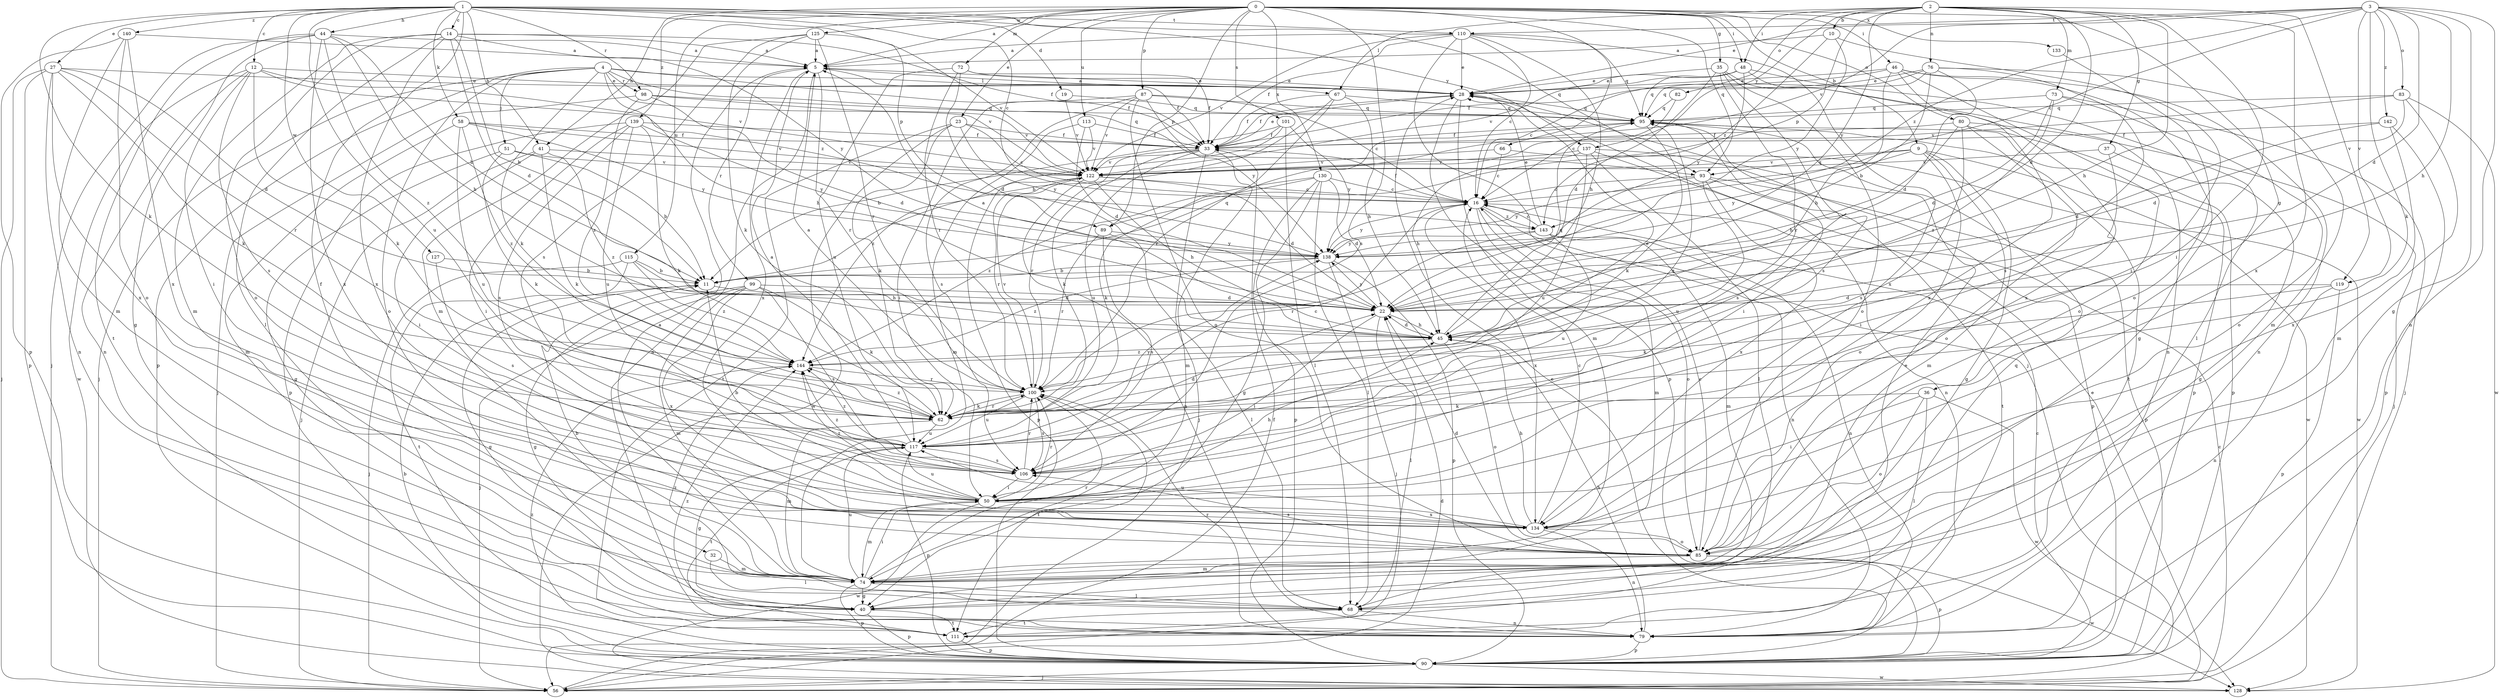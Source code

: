 strict digraph  {
0;
1;
2;
3;
4;
5;
9;
10;
11;
12;
14;
16;
19;
22;
23;
27;
28;
32;
33;
35;
36;
37;
40;
41;
44;
45;
46;
48;
50;
51;
56;
58;
62;
66;
67;
68;
72;
73;
74;
76;
79;
80;
82;
83;
85;
87;
89;
90;
93;
95;
98;
99;
100;
101;
106;
110;
111;
113;
115;
117;
119;
122;
125;
127;
128;
130;
133;
134;
137;
138;
139;
140;
142;
143;
144;
0 -> 5  [label=a];
0 -> 9  [label=b];
0 -> 23  [label=e];
0 -> 35  [label=g];
0 -> 36  [label=g];
0 -> 41  [label=h];
0 -> 46  [label=i];
0 -> 48  [label=i];
0 -> 66  [label=l];
0 -> 72  [label=m];
0 -> 80  [label=o];
0 -> 87  [label=p];
0 -> 89  [label=p];
0 -> 93  [label=q];
0 -> 101  [label=s];
0 -> 106  [label=s];
0 -> 113  [label=u];
0 -> 115  [label=u];
0 -> 125  [label=w];
0 -> 130  [label=x];
0 -> 133  [label=x];
0 -> 139  [label=z];
1 -> 12  [label=c];
1 -> 14  [label=c];
1 -> 16  [label=c];
1 -> 19  [label=d];
1 -> 27  [label=e];
1 -> 32  [label=f];
1 -> 41  [label=h];
1 -> 44  [label=h];
1 -> 58  [label=k];
1 -> 62  [label=k];
1 -> 89  [label=p];
1 -> 93  [label=q];
1 -> 98  [label=r];
1 -> 110  [label=t];
1 -> 117  [label=u];
1 -> 127  [label=w];
1 -> 137  [label=y];
1 -> 140  [label=z];
2 -> 10  [label=b];
2 -> 22  [label=d];
2 -> 37  [label=g];
2 -> 45  [label=h];
2 -> 48  [label=i];
2 -> 50  [label=i];
2 -> 67  [label=l];
2 -> 73  [label=m];
2 -> 76  [label=n];
2 -> 82  [label=o];
2 -> 89  [label=p];
2 -> 119  [label=v];
2 -> 134  [label=x];
2 -> 137  [label=y];
2 -> 138  [label=y];
3 -> 16  [label=c];
3 -> 22  [label=d];
3 -> 28  [label=e];
3 -> 40  [label=g];
3 -> 45  [label=h];
3 -> 62  [label=k];
3 -> 79  [label=n];
3 -> 83  [label=o];
3 -> 110  [label=t];
3 -> 119  [label=v];
3 -> 122  [label=v];
3 -> 142  [label=z];
3 -> 143  [label=z];
4 -> 33  [label=f];
4 -> 45  [label=h];
4 -> 51  [label=j];
4 -> 56  [label=j];
4 -> 62  [label=k];
4 -> 67  [label=l];
4 -> 85  [label=o];
4 -> 90  [label=p];
4 -> 93  [label=q];
4 -> 98  [label=r];
4 -> 122  [label=v];
5 -> 28  [label=e];
5 -> 33  [label=f];
5 -> 79  [label=n];
5 -> 99  [label=r];
5 -> 100  [label=r];
5 -> 134  [label=x];
9 -> 40  [label=g];
9 -> 74  [label=m];
9 -> 85  [label=o];
9 -> 93  [label=q];
9 -> 122  [label=v];
9 -> 128  [label=w];
9 -> 138  [label=y];
10 -> 5  [label=a];
10 -> 50  [label=i];
10 -> 138  [label=y];
10 -> 143  [label=z];
11 -> 22  [label=d];
11 -> 40  [label=g];
11 -> 95  [label=q];
12 -> 28  [label=e];
12 -> 50  [label=i];
12 -> 62  [label=k];
12 -> 79  [label=n];
12 -> 106  [label=s];
12 -> 122  [label=v];
12 -> 128  [label=w];
12 -> 143  [label=z];
14 -> 5  [label=a];
14 -> 11  [label=b];
14 -> 22  [label=d];
14 -> 33  [label=f];
14 -> 68  [label=l];
14 -> 74  [label=m];
14 -> 85  [label=o];
14 -> 134  [label=x];
14 -> 138  [label=y];
16 -> 33  [label=f];
16 -> 74  [label=m];
16 -> 79  [label=n];
16 -> 85  [label=o];
16 -> 134  [label=x];
16 -> 138  [label=y];
16 -> 143  [label=z];
19 -> 95  [label=q];
19 -> 122  [label=v];
22 -> 45  [label=h];
22 -> 50  [label=i];
22 -> 68  [label=l];
22 -> 138  [label=y];
23 -> 16  [label=c];
23 -> 33  [label=f];
23 -> 62  [label=k];
23 -> 111  [label=t];
23 -> 128  [label=w];
23 -> 138  [label=y];
27 -> 22  [label=d];
27 -> 28  [label=e];
27 -> 56  [label=j];
27 -> 62  [label=k];
27 -> 79  [label=n];
27 -> 90  [label=p];
27 -> 100  [label=r];
27 -> 134  [label=x];
28 -> 5  [label=a];
28 -> 33  [label=f];
28 -> 74  [label=m];
28 -> 90  [label=p];
28 -> 95  [label=q];
32 -> 68  [label=l];
32 -> 74  [label=m];
33 -> 28  [label=e];
33 -> 56  [label=j];
33 -> 62  [label=k];
33 -> 74  [label=m];
33 -> 100  [label=r];
33 -> 117  [label=u];
33 -> 122  [label=v];
35 -> 22  [label=d];
35 -> 28  [label=e];
35 -> 79  [label=n];
35 -> 85  [label=o];
35 -> 100  [label=r];
35 -> 106  [label=s];
36 -> 50  [label=i];
36 -> 62  [label=k];
36 -> 68  [label=l];
36 -> 85  [label=o];
36 -> 128  [label=w];
37 -> 40  [label=g];
37 -> 50  [label=i];
37 -> 122  [label=v];
40 -> 90  [label=p];
40 -> 111  [label=t];
41 -> 50  [label=i];
41 -> 56  [label=j];
41 -> 62  [label=k];
41 -> 122  [label=v];
41 -> 144  [label=z];
44 -> 5  [label=a];
44 -> 11  [label=b];
44 -> 40  [label=g];
44 -> 45  [label=h];
44 -> 56  [label=j];
44 -> 111  [label=t];
44 -> 134  [label=x];
44 -> 144  [label=z];
45 -> 5  [label=a];
45 -> 22  [label=d];
45 -> 85  [label=o];
45 -> 95  [label=q];
45 -> 144  [label=z];
46 -> 16  [label=c];
46 -> 28  [label=e];
46 -> 40  [label=g];
46 -> 45  [label=h];
46 -> 79  [label=n];
46 -> 85  [label=o];
46 -> 134  [label=x];
48 -> 28  [label=e];
48 -> 68  [label=l];
48 -> 95  [label=q];
48 -> 122  [label=v];
48 -> 134  [label=x];
48 -> 138  [label=y];
50 -> 11  [label=b];
50 -> 45  [label=h];
50 -> 74  [label=m];
50 -> 100  [label=r];
50 -> 117  [label=u];
50 -> 128  [label=w];
50 -> 134  [label=x];
50 -> 144  [label=z];
51 -> 11  [label=b];
51 -> 40  [label=g];
51 -> 62  [label=k];
51 -> 122  [label=v];
56 -> 16  [label=c];
56 -> 22  [label=d];
56 -> 28  [label=e];
56 -> 33  [label=f];
58 -> 33  [label=f];
58 -> 74  [label=m];
58 -> 117  [label=u];
58 -> 122  [label=v];
58 -> 138  [label=y];
58 -> 144  [label=z];
62 -> 16  [label=c];
62 -> 74  [label=m];
62 -> 95  [label=q];
62 -> 100  [label=r];
62 -> 117  [label=u];
62 -> 144  [label=z];
66 -> 16  [label=c];
66 -> 122  [label=v];
66 -> 128  [label=w];
67 -> 11  [label=b];
67 -> 33  [label=f];
67 -> 45  [label=h];
67 -> 95  [label=q];
67 -> 100  [label=r];
68 -> 79  [label=n];
68 -> 95  [label=q];
68 -> 111  [label=t];
68 -> 144  [label=z];
72 -> 22  [label=d];
72 -> 28  [label=e];
72 -> 33  [label=f];
72 -> 100  [label=r];
72 -> 117  [label=u];
73 -> 22  [label=d];
73 -> 56  [label=j];
73 -> 85  [label=o];
73 -> 95  [label=q];
73 -> 144  [label=z];
74 -> 5  [label=a];
74 -> 11  [label=b];
74 -> 40  [label=g];
74 -> 50  [label=i];
74 -> 68  [label=l];
74 -> 90  [label=p];
74 -> 100  [label=r];
74 -> 117  [label=u];
76 -> 11  [label=b];
76 -> 22  [label=d];
76 -> 28  [label=e];
76 -> 33  [label=f];
76 -> 74  [label=m];
76 -> 95  [label=q];
76 -> 106  [label=s];
79 -> 45  [label=h];
79 -> 90  [label=p];
79 -> 100  [label=r];
79 -> 144  [label=z];
80 -> 33  [label=f];
80 -> 45  [label=h];
80 -> 56  [label=j];
80 -> 85  [label=o];
80 -> 90  [label=p];
80 -> 106  [label=s];
82 -> 16  [label=c];
82 -> 95  [label=q];
83 -> 22  [label=d];
83 -> 74  [label=m];
83 -> 95  [label=q];
83 -> 122  [label=v];
83 -> 128  [label=w];
85 -> 16  [label=c];
85 -> 22  [label=d];
85 -> 74  [label=m];
85 -> 90  [label=p];
85 -> 106  [label=s];
85 -> 128  [label=w];
87 -> 16  [label=c];
87 -> 50  [label=i];
87 -> 85  [label=o];
87 -> 95  [label=q];
87 -> 106  [label=s];
87 -> 122  [label=v];
87 -> 138  [label=y];
89 -> 68  [label=l];
89 -> 100  [label=r];
89 -> 106  [label=s];
89 -> 138  [label=y];
90 -> 11  [label=b];
90 -> 16  [label=c];
90 -> 28  [label=e];
90 -> 56  [label=j];
90 -> 128  [label=w];
90 -> 144  [label=z];
93 -> 16  [label=c];
93 -> 90  [label=p];
93 -> 111  [label=t];
93 -> 117  [label=u];
93 -> 134  [label=x];
93 -> 138  [label=y];
95 -> 33  [label=f];
95 -> 50  [label=i];
95 -> 62  [label=k];
95 -> 90  [label=p];
95 -> 106  [label=s];
95 -> 111  [label=t];
98 -> 22  [label=d];
98 -> 56  [label=j];
98 -> 95  [label=q];
98 -> 122  [label=v];
98 -> 144  [label=z];
99 -> 22  [label=d];
99 -> 40  [label=g];
99 -> 56  [label=j];
99 -> 62  [label=k];
99 -> 74  [label=m];
99 -> 106  [label=s];
99 -> 134  [label=x];
100 -> 5  [label=a];
100 -> 28  [label=e];
100 -> 62  [label=k];
100 -> 106  [label=s];
100 -> 111  [label=t];
100 -> 117  [label=u];
100 -> 122  [label=v];
101 -> 11  [label=b];
101 -> 33  [label=f];
101 -> 68  [label=l];
101 -> 138  [label=y];
101 -> 144  [label=z];
106 -> 50  [label=i];
106 -> 100  [label=r];
106 -> 144  [label=z];
110 -> 5  [label=a];
110 -> 16  [label=c];
110 -> 28  [label=e];
110 -> 33  [label=f];
110 -> 45  [label=h];
110 -> 56  [label=j];
110 -> 95  [label=q];
110 -> 122  [label=v];
110 -> 134  [label=x];
111 -> 28  [label=e];
111 -> 90  [label=p];
113 -> 22  [label=d];
113 -> 33  [label=f];
113 -> 74  [label=m];
113 -> 122  [label=v];
115 -> 11  [label=b];
115 -> 45  [label=h];
115 -> 56  [label=j];
115 -> 111  [label=t];
115 -> 144  [label=z];
117 -> 5  [label=a];
117 -> 22  [label=d];
117 -> 40  [label=g];
117 -> 90  [label=p];
117 -> 106  [label=s];
117 -> 111  [label=t];
117 -> 138  [label=y];
117 -> 144  [label=z];
119 -> 22  [label=d];
119 -> 62  [label=k];
119 -> 79  [label=n];
119 -> 90  [label=p];
122 -> 16  [label=c];
122 -> 22  [label=d];
122 -> 45  [label=h];
122 -> 79  [label=n];
122 -> 90  [label=p];
122 -> 100  [label=r];
125 -> 5  [label=a];
125 -> 62  [label=k];
125 -> 74  [label=m];
125 -> 100  [label=r];
125 -> 106  [label=s];
125 -> 122  [label=v];
127 -> 11  [label=b];
127 -> 106  [label=s];
130 -> 16  [label=c];
130 -> 22  [label=d];
130 -> 40  [label=g];
130 -> 62  [label=k];
130 -> 68  [label=l];
130 -> 90  [label=p];
130 -> 144  [label=z];
133 -> 85  [label=o];
134 -> 16  [label=c];
134 -> 45  [label=h];
134 -> 79  [label=n];
134 -> 85  [label=o];
134 -> 117  [label=u];
137 -> 45  [label=h];
137 -> 68  [label=l];
137 -> 79  [label=n];
137 -> 90  [label=p];
137 -> 117  [label=u];
137 -> 122  [label=v];
138 -> 11  [label=b];
138 -> 56  [label=j];
138 -> 90  [label=p];
138 -> 144  [label=z];
139 -> 33  [label=f];
139 -> 50  [label=i];
139 -> 62  [label=k];
139 -> 90  [label=p];
139 -> 106  [label=s];
139 -> 117  [label=u];
139 -> 138  [label=y];
140 -> 5  [label=a];
140 -> 74  [label=m];
140 -> 85  [label=o];
140 -> 90  [label=p];
140 -> 134  [label=x];
142 -> 22  [label=d];
142 -> 33  [label=f];
142 -> 90  [label=p];
142 -> 134  [label=x];
143 -> 16  [label=c];
143 -> 28  [label=e];
143 -> 74  [label=m];
143 -> 79  [label=n];
143 -> 100  [label=r];
143 -> 117  [label=u];
143 -> 138  [label=y];
144 -> 100  [label=r];
}
